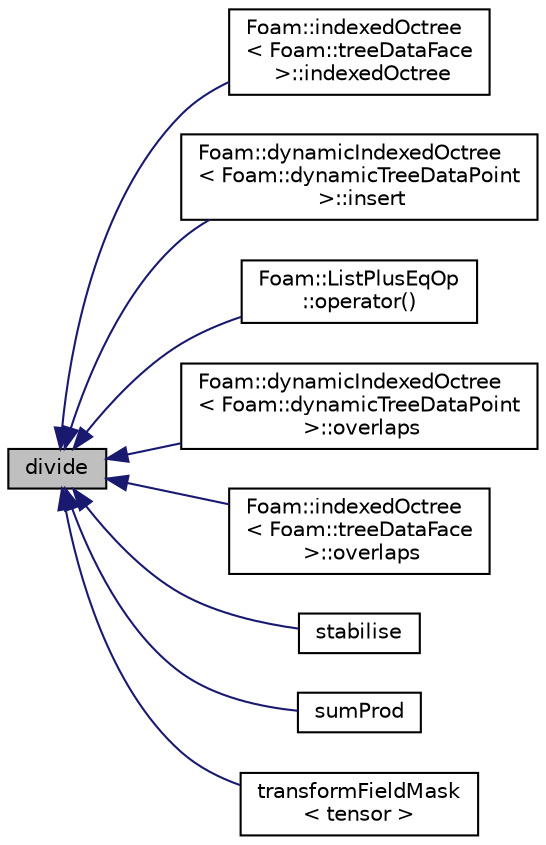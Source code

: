 digraph "divide"
{
  bgcolor="transparent";
  edge [fontname="Helvetica",fontsize="10",labelfontname="Helvetica",labelfontsize="10"];
  node [fontname="Helvetica",fontsize="10",shape=record];
  rankdir="LR";
  Node77710 [label="divide",height=0.2,width=0.4,color="black", fillcolor="grey75", style="filled", fontcolor="black"];
  Node77710 -> Node77711 [dir="back",color="midnightblue",fontsize="10",style="solid",fontname="Helvetica"];
  Node77711 [label="Foam::indexedOctree\l\< Foam::treeDataFace\l \>::indexedOctree",height=0.2,width=0.4,color="black",URL="$a26157.html#a7cafaee8b342fe6c0f4fddd6b0e8cb59",tooltip="Construct from shapes. "];
  Node77710 -> Node77712 [dir="back",color="midnightblue",fontsize="10",style="solid",fontname="Helvetica"];
  Node77712 [label="Foam::dynamicIndexedOctree\l\< Foam::dynamicTreeDataPoint\l \>::insert",height=0.2,width=0.4,color="black",URL="$a26745.html#ad2609d6744394bb17ad08188c6956fc9",tooltip="Insert a new object into the tree. "];
  Node77710 -> Node77713 [dir="back",color="midnightblue",fontsize="10",style="solid",fontname="Helvetica"];
  Node77713 [label="Foam::ListPlusEqOp\l::operator()",height=0.2,width=0.4,color="black",URL="$a24261.html#a33f59e84c60f75110e784d87fe239ad9"];
  Node77710 -> Node77714 [dir="back",color="midnightblue",fontsize="10",style="solid",fontname="Helvetica"];
  Node77714 [label="Foam::dynamicIndexedOctree\l\< Foam::dynamicTreeDataPoint\l \>::overlaps",height=0.2,width=0.4,color="black",URL="$a26745.html#a4ca2bef7dbdb103c2f7f02e34e28b967",tooltip="Helper: does bb intersect a sphere around sample? Or is any. "];
  Node77710 -> Node77715 [dir="back",color="midnightblue",fontsize="10",style="solid",fontname="Helvetica"];
  Node77715 [label="Foam::indexedOctree\l\< Foam::treeDataFace\l \>::overlaps",height=0.2,width=0.4,color="black",URL="$a26157.html#a4ca2bef7dbdb103c2f7f02e34e28b967",tooltip="Helper: does bb intersect a sphere around sample? Or is any. "];
  Node77710 -> Node77716 [dir="back",color="midnightblue",fontsize="10",style="solid",fontname="Helvetica"];
  Node77716 [label="stabilise",height=0.2,width=0.4,color="black",URL="$a21851.html#a270a6e85e72839baab10952b097fbef9"];
  Node77710 -> Node77717 [dir="back",color="midnightblue",fontsize="10",style="solid",fontname="Helvetica"];
  Node77717 [label="sumProd",height=0.2,width=0.4,color="black",URL="$a21851.html#a5b480f6156c25bef4de87d86094e87ea"];
  Node77710 -> Node77718 [dir="back",color="midnightblue",fontsize="10",style="solid",fontname="Helvetica"];
  Node77718 [label="transformFieldMask\l\< tensor \>",height=0.2,width=0.4,color="black",URL="$a21851.html#a1da16ff26255de4bd8a498caf872c81e"];
}
